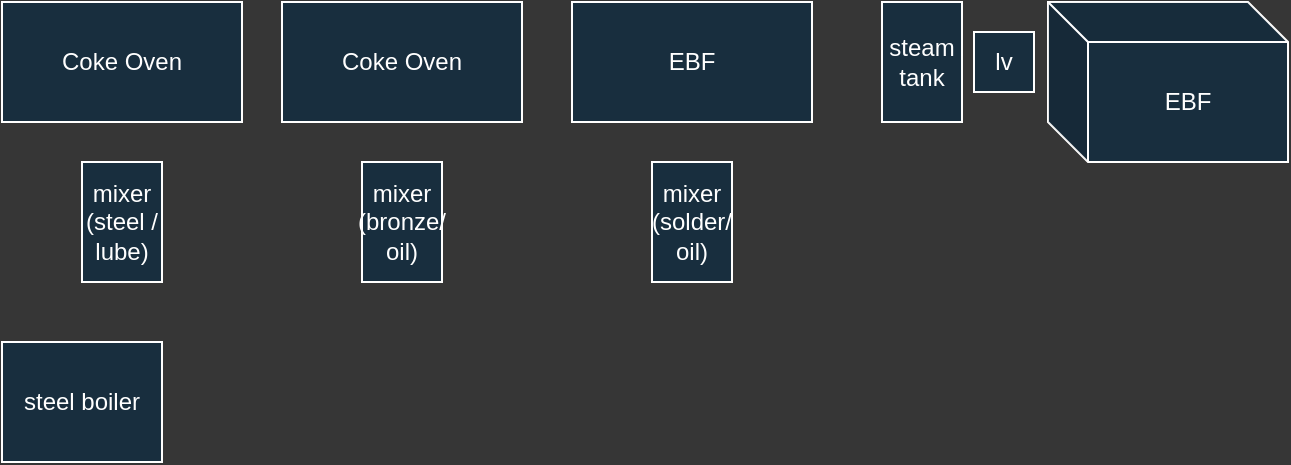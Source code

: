 <mxfile version="21.0.2" type="github">
  <diagram name="Page-1" id="pLTpqQ-wPPEY7kV3n05Q">
    <mxGraphModel dx="628" dy="546" grid="1" gridSize="10" guides="1" tooltips="1" connect="1" arrows="1" fold="1" page="1" pageScale="1" pageWidth="850" pageHeight="1100" background="#363636" math="0" shadow="0">
      <root>
        <mxCell id="0" />
        <mxCell id="1" parent="0" />
        <mxCell id="N24Z4VymImt8orXv-Vid-75" value="steel boiler" style="rounded=0;whiteSpace=wrap;html=1;strokeColor=#FFFFFF;fontColor=#FFFFFF;fillColor=#182E3E;" vertex="1" parent="1">
          <mxGeometry x="20" y="190" width="80" height="60" as="geometry" />
        </mxCell>
        <mxCell id="N24Z4VymImt8orXv-Vid-76" value="Coke Oven" style="rounded=0;whiteSpace=wrap;html=1;strokeColor=#FFFFFF;fontColor=#FFFFFF;fillColor=#182E3E;" vertex="1" parent="1">
          <mxGeometry x="20" y="20" width="120" height="60" as="geometry" />
        </mxCell>
        <mxCell id="N24Z4VymImt8orXv-Vid-77" value="Coke Oven" style="rounded=0;whiteSpace=wrap;html=1;strokeColor=#FFFFFF;fontColor=#FFFFFF;fillColor=#182E3E;" vertex="1" parent="1">
          <mxGeometry x="160" y="20" width="120" height="60" as="geometry" />
        </mxCell>
        <mxCell id="N24Z4VymImt8orXv-Vid-78" value="EBF" style="shape=cube;whiteSpace=wrap;html=1;boundedLbl=1;backgroundOutline=1;darkOpacity=0.05;darkOpacity2=0.1;strokeColor=#FFFFFF;fontColor=#FFFFFF;fillColor=#182E3E;" vertex="1" parent="1">
          <mxGeometry x="543" y="20" width="120" height="80" as="geometry" />
        </mxCell>
        <mxCell id="N24Z4VymImt8orXv-Vid-79" value="&lt;div&gt;steam&lt;/div&gt;&lt;div&gt;tank&lt;br&gt;&lt;/div&gt;" style="rounded=0;whiteSpace=wrap;html=1;strokeColor=#FFFFFF;fontColor=#FFFFFF;fillColor=#182E3E;" vertex="1" parent="1">
          <mxGeometry x="460" y="20" width="40" height="60" as="geometry" />
        </mxCell>
        <mxCell id="N24Z4VymImt8orXv-Vid-80" value="lv" style="rounded=0;whiteSpace=wrap;html=1;strokeColor=#FFFFFF;fontColor=#FFFFFF;fillColor=#182E3E;" vertex="1" parent="1">
          <mxGeometry x="506" y="35" width="30" height="30" as="geometry" />
        </mxCell>
        <mxCell id="N24Z4VymImt8orXv-Vid-82" value="&lt;div&gt;mixer&lt;/div&gt;&lt;div&gt;(steel / lube)&lt;br&gt;&lt;/div&gt;" style="rounded=0;whiteSpace=wrap;html=1;strokeColor=#FFFFFF;fontColor=#FFFFFF;fillColor=#182E3E;" vertex="1" parent="1">
          <mxGeometry x="60" y="100" width="40" height="60" as="geometry" />
        </mxCell>
        <mxCell id="N24Z4VymImt8orXv-Vid-83" value="&lt;div&gt;mixer&lt;/div&gt;&lt;div&gt;(bronze/ oil)&lt;br&gt;&lt;/div&gt;" style="rounded=0;whiteSpace=wrap;html=1;strokeColor=#FFFFFF;fontColor=#FFFFFF;fillColor=#182E3E;" vertex="1" parent="1">
          <mxGeometry x="200" y="100" width="40" height="60" as="geometry" />
        </mxCell>
        <mxCell id="N24Z4VymImt8orXv-Vid-84" value="EBF" style="rounded=0;whiteSpace=wrap;html=1;strokeColor=#FFFFFF;fontColor=#FFFFFF;fillColor=#182E3E;" vertex="1" parent="1">
          <mxGeometry x="305" y="20" width="120" height="60" as="geometry" />
        </mxCell>
        <mxCell id="N24Z4VymImt8orXv-Vid-85" value="&lt;div&gt;mixer&lt;/div&gt;&lt;div&gt;(solder/ oil)&lt;br&gt;&lt;/div&gt;" style="rounded=0;whiteSpace=wrap;html=1;strokeColor=#FFFFFF;fontColor=#FFFFFF;fillColor=#182E3E;" vertex="1" parent="1">
          <mxGeometry x="345" y="100" width="40" height="60" as="geometry" />
        </mxCell>
      </root>
    </mxGraphModel>
  </diagram>
</mxfile>
